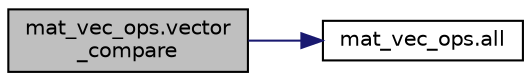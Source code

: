 digraph "mat_vec_ops.vector_compare"
{
  edge [fontname="Helvetica",fontsize="10",labelfontname="Helvetica",labelfontsize="10"];
  node [fontname="Helvetica",fontsize="10",shape=record];
  rankdir="LR";
  Node1 [label="mat_vec_ops.vector\l_compare",height=0.2,width=0.4,color="black", fillcolor="grey75", style="filled", fontcolor="black"];
  Node1 -> Node2 [color="midnightblue",fontsize="10",style="solid",fontname="Helvetica"];
  Node2 [label="mat_vec_ops.all",height=0.2,width=0.4,color="black", fillcolor="white", style="filled",URL="$namespacemat__vec__ops.html#ac61f23047b85a77eab96b8e430f4cc09"];
}
